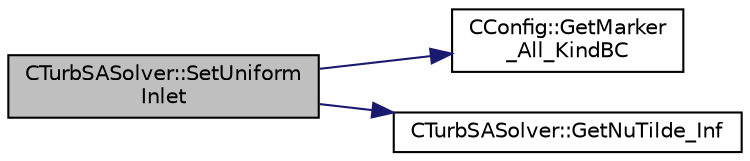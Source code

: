 digraph "CTurbSASolver::SetUniformInlet"
{
 // LATEX_PDF_SIZE
  edge [fontname="Helvetica",fontsize="10",labelfontname="Helvetica",labelfontsize="10"];
  node [fontname="Helvetica",fontsize="10",shape=record];
  rankdir="LR";
  Node1 [label="CTurbSASolver::SetUniform\lInlet",height=0.2,width=0.4,color="black", fillcolor="grey75", style="filled", fontcolor="black",tooltip="Set a uniform inlet profile."];
  Node1 -> Node2 [color="midnightblue",fontsize="10",style="solid",fontname="Helvetica"];
  Node2 [label="CConfig::GetMarker\l_All_KindBC",height=0.2,width=0.4,color="black", fillcolor="white", style="filled",URL="$classCConfig.html#ae003cd8f406eaaa91849a774c9a20730",tooltip="Get the kind of boundary for each marker."];
  Node1 -> Node3 [color="midnightblue",fontsize="10",style="solid",fontname="Helvetica"];
  Node3 [label="CTurbSASolver::GetNuTilde_Inf",height=0.2,width=0.4,color="black", fillcolor="white", style="filled",URL="$classCTurbSASolver.html#ad22d6239808f42d62ea07f1bb18d44cd",tooltip="Get the value of nu tilde at the far-field."];
}
